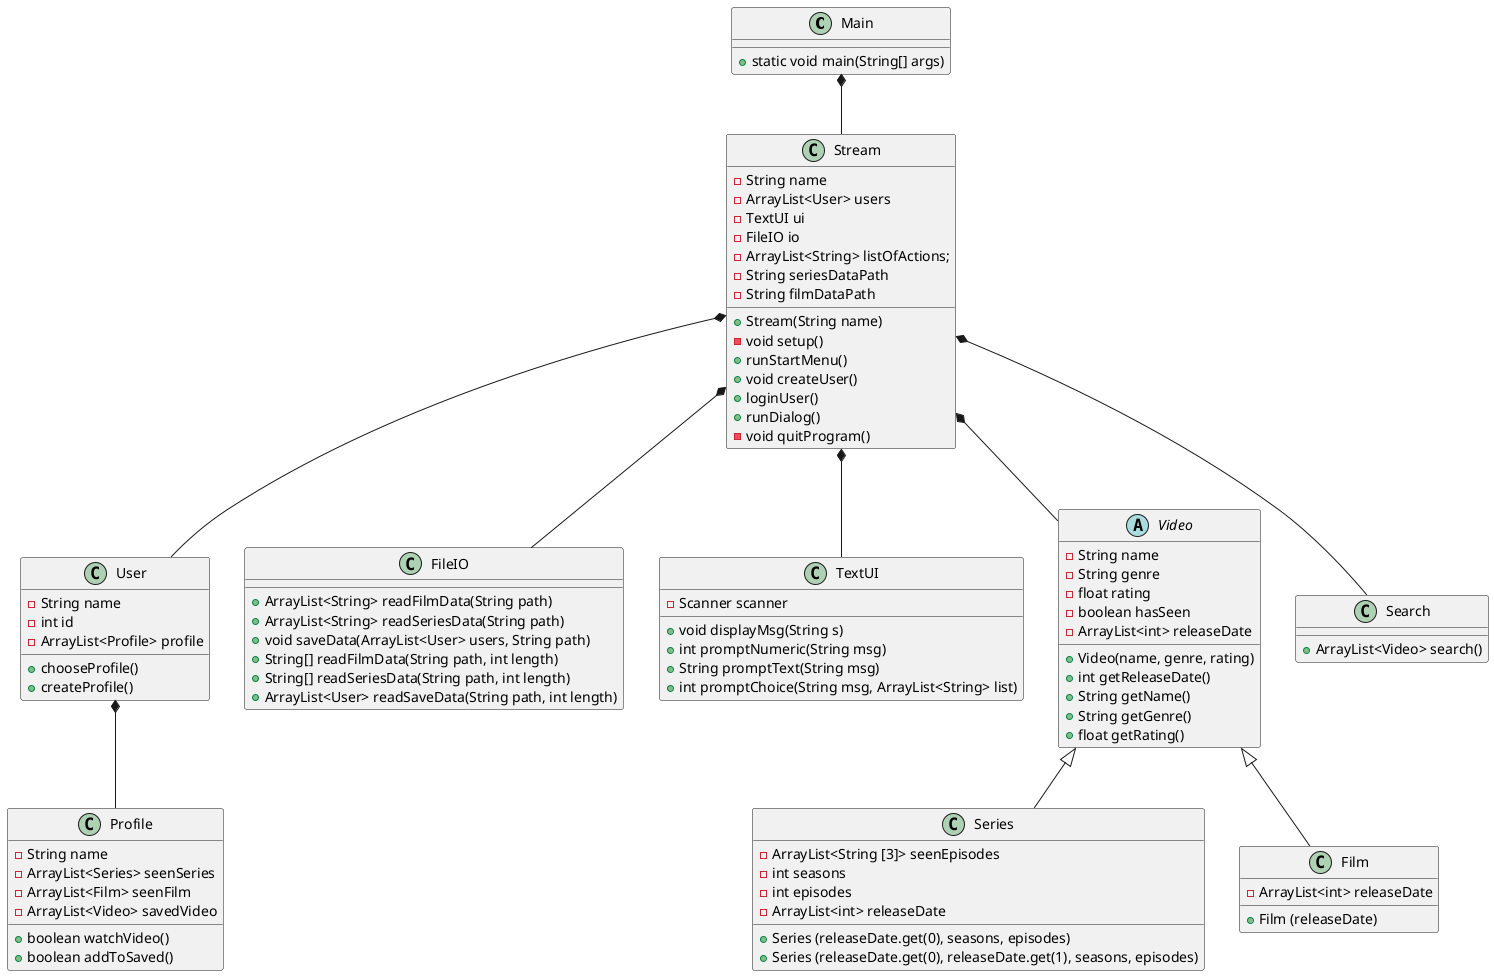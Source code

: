 @startuml
'https://plantuml.com/class-diagram

class Main{
+ static void main(String[] args)
}

class Stream{
- String name
'utilities
- ArrayList<User> users
- TextUI ui
- FileIO io
- ArrayList<String> listOfActions;
- String seriesDataPath
- String filmDataPath
'constructor
+ Stream(String name)
'methods
- void setup()
' setup er til er at læse data
+ runStartMenu()
+ void createUser()
' skal createUser være void? Det er den i matador
+ loginUser()
' skal loginUser være void?
+ runDialog()
' i runDialog kan man vælge at søge
- void quitProgram()
}


class User{
-String name
- int id
-ArrayList<Profile> profile
+ chooseProfile()
+ createProfile()
}

class Profile{
- String name
- ArrayList<Series> seenSeries
- ArrayList<Film> seenFilm
- ArrayList<Video> savedVideo
+ boolean watchVideo()
+ boolean addToSaved()

}
class FileIO{
+ ArrayList<String> readFilmData(String path)
+ ArrayList<String> readSeriesData(String path)
+ void saveData(ArrayList<User> users, String path)
+ String[] readFilmData(String path, int length)
+ String[] readSeriesData(String path, int length)
+ ArrayList<User> readSaveData(String path, int length)
}

class TextUI{
- Scanner scanner
+ void displayMsg(String s)
+ int promptNumeric(String msg)
+ String promptText(String msg)
+ int promptChoice(String msg, ArrayList<String> list)
}

abstract Class Video{
- String name
- String genre
- float rating
- boolean hasSeen
- ArrayList<int> releaseDate
'constructor
+ Video(name, genre, rating)
'methods
+ int getReleaseDate()
+ String getName()
+ String getGenre()
+ float getRating()
}

class Series{
- ArrayList<String [3]> seenEpisodes
- int seasons
- int episodes
- ArrayList<int> releaseDate
'constructor - hvis serien ikke er slut
+ Series (releaseDate.get(0), seasons, episodes)
'constructor - hvis serien er afsluttet
+ Series (releaseDate.get(0), releaseDate.get(1), seasons, episodes)
}

class Film {
- ArrayList<int> releaseDate
'constructor
+ Film (releaseDate)
}


class Search{
+ ArrayList<Video> search()
}


Video <|-- Series
Video <|-- Film

User *-- Profile

Main *-- Stream

Stream *-- User
Stream *-- FileIO
Stream *-- TextUI
Stream *-- Video
Stream *-- Search

@enduml